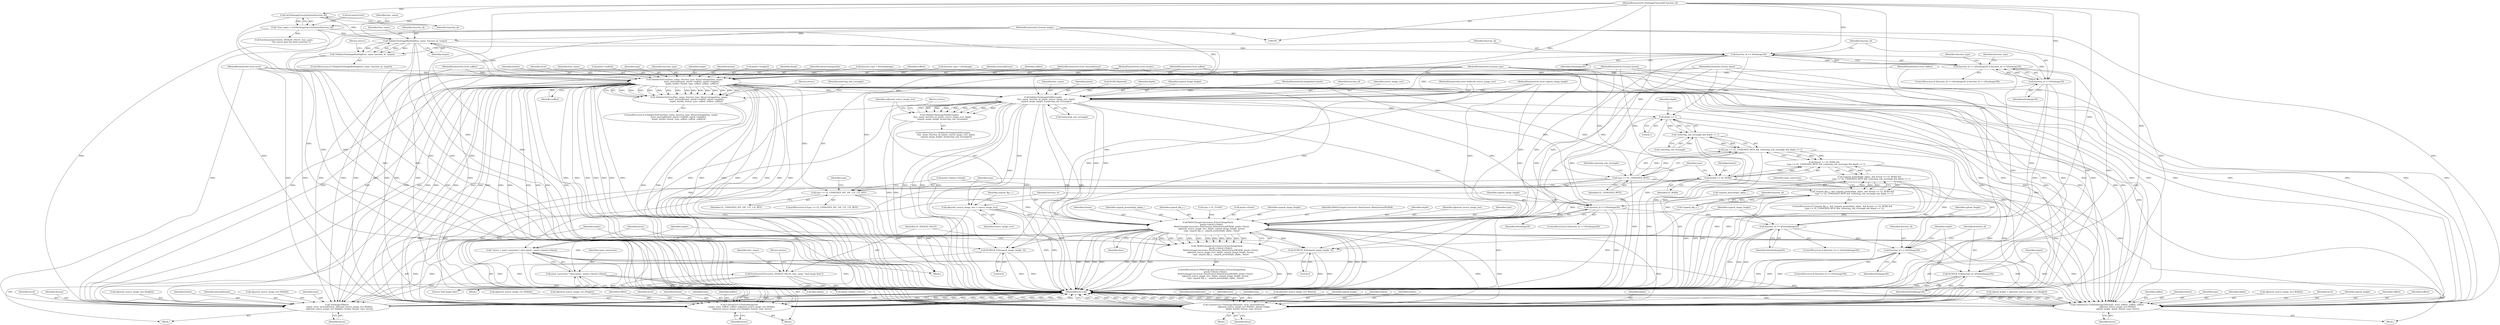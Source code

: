 digraph "0_Chrome_b43de74aa37a65c608308a122098204ab9c2702f@pointer" {
"1000136" [label="(Call,ValidateTexImageBinding(func_name, function_id, target))"];
"1000117" [label="(Call,* func_name = GetTexImageFunctionName(function_id))"];
"1000119" [label="(Call,GetTexImageFunctionName(function_id))"];
"1000101" [label="(MethodParameterIn,TexImageFunctionID function_id)"];
"1000102" [label="(MethodParameterIn,GLenum target)"];
"1000135" [label="(Call,!ValidateTexImageBinding(func_name, function_id, target))"];
"1000144" [label="(Call,function_id == kTexImage2D)"];
"1000143" [label="(Call,function_id == kTexImage2D || function_id == kTexImage3D)"];
"1000147" [label="(Call,function_id == kTexImage3D)"];
"1000182" [label="(Call,ValidateTexImageSubRectangle(\n          func_name, function_id, pixels, source_image_rect, depth,\n          unpack_image_height, &selecting_sub_rectangle))"];
"1000181" [label="(Call,!ValidateTexImageSubRectangle(\n          func_name, function_id, pixels, source_image_rect, depth,\n          unpack_image_height, &selecting_sub_rectangle))"];
"1000194" [label="(Call,adjusted_source_image_rect = source_image_rect)"];
"1000246" [label="(Call,WebGLImageConversion::ExtractImageData(\n            pixels->data()->Data(),\n            WebGLImageConversion::DataFormat::kDataFormatRGBA8, pixels->Size(),\n            adjusted_source_image_rect, depth, unpack_image_height, format,\n            type, unpack_flip_y_, unpack_premultiply_alpha_, data))"];
"1000245" [label="(Call,!WebGLImageConversion::ExtractImageData(\n            pixels->data()->Data(),\n            WebGLImageConversion::DataFormat::kDataFormatRGBA8, pixels->Size(),\n            adjusted_source_image_rect, depth, unpack_image_height, format,\n            type, unpack_flip_y_, unpack_premultiply_alpha_, data))"];
"1000266" [label="(Call,* bytes = need_conversion ? data.data() : pixels->data()->Data())"];
"1000280" [label="(Call,TexImage2DBase(\n        target, level, internalformat, adjusted_source_image_rect.Width(),\n        adjusted_source_image_rect.Height(), border, format, type, bytes))"];
"1000299" [label="(Call,ContextGL()->TexSubImage2D(\n        target, level, xoffset, yoffset, adjusted_source_image_rect.Width(),\n         adjusted_source_image_rect.Height(), format, type, bytes))"];
"1000320" [label="(Call,ContextGL()->TexImage3D(target, level, internalformat,\n                               adjusted_source_image_rect.Width(), upload_height,\n                              depth, border, format, type, bytes))"];
"1000336" [label="(Call,ContextGL()->TexSubImage3D(target, level, xoffset, yoffset, zoffset,\n                                 adjusted_source_image_rect.Width(),\n                                 upload_height, depth, format, type, bytes))"];
"1000268" [label="(Call,need_conversion ? data.data() : pixels->data()->Data())"];
"1000277" [label="(Call,DCHECK_EQ(unpack_image_height, 0))"];
"1000296" [label="(Call,DCHECK_EQ(unpack_image_height, 0))"];
"1000227" [label="(Call,depth == 1)"];
"1000224" [label="(Call,!selecting_sub_rectangle && depth == 1)"];
"1000220" [label="(Call,type == GL_UNSIGNED_BYTE && !selecting_sub_rectangle && depth == 1)"];
"1000216" [label="(Call,format == GL_RGBA &&\n      type == GL_UNSIGNED_BYTE && !selecting_sub_rectangle && depth == 1)"];
"1000213" [label="(Call,!unpack_premultiply_alpha_ && format == GL_RGBA &&\n      type == GL_UNSIGNED_BYTE && !selecting_sub_rectangle && depth == 1)"];
"1000210" [label="(Call,!unpack_flip_y_ && !unpack_premultiply_alpha_ && format == GL_RGBA &&\n      type == GL_UNSIGNED_BYTE && !selecting_sub_rectangle && depth == 1)"];
"1000259" [label="(Call,SynthesizeGLError(GL_INVALID_VALUE, func_name, \"bad image data\"))"];
"1000273" [label="(Call,function_id == kTexImage2D)"];
"1000292" [label="(Call,function_id == kTexSubImage2D)"];
"1000316" [label="(Call,function_id == kTexImage3D)"];
"1000333" [label="(Call,DCHECK_EQ(function_id, kTexSubImage3D))"];
"1000159" [label="(Call,ValidateTexFunc(func_name, function_type, kSourceImageData, target,\n                       level, internalformat, pixels->width(), pixels->height(),\n                       depth, border, format, type, xoffset, yoffset, zoffset))"];
"1000158" [label="(Call,!ValidateTexFunc(func_name, function_type, kSourceImageData, target,\n                       level, internalformat, pixels->width(), pixels->height(),\n                       depth, border, format, type, xoffset, yoffset, zoffset))"];
"1000217" [label="(Call,format == GL_RGBA)"];
"1000221" [label="(Call,type == GL_UNSIGNED_BYTE)"];
"1000237" [label="(Call,type == GL_UNSIGNED_INT_10F_11F_11F_REV)"];
"1000108" [label="(MethodParameterIn,GLsizei depth)"];
"1000249" [label="(Call,pixels->Size())"];
"1000189" [label="(Call,&selecting_sub_rectangle)"];
"1000326" [label="(Identifier,depth)"];
"1000109" [label="(MethodParameterIn,GLint xoffset)"];
"1000274" [label="(Identifier,function_id)"];
"1000117" [label="(Call,* func_name = GetTexImageFunctionName(function_id))"];
"1000308" [label="(Identifier,bytes)"];
"1000340" [label="(Identifier,yoffset)"];
"1000114" [label="(MethodParameterIn,GLint unpack_image_height)"];
"1000288" [label="(Identifier,type)"];
"1000298" [label="(Literal,0)"];
"1000120" [label="(Identifier,function_id)"];
"1000295" [label="(Block,)"];
"1000286" [label="(Identifier,border)"];
"1000180" [label="(ControlStructure,if (!ValidateTexImageSubRectangle(\n          func_name, function_id, pixels, source_image_rect, depth,\n          unpack_image_height, &selecting_sub_rectangle)))"];
"1000293" [label="(Identifier,function_id)"];
"1000304" [label="(Call,adjusted_source_image_rect.Width())"];
"1000254" [label="(Identifier,type)"];
"1000137" [label="(Identifier,func_name)"];
"1000187" [label="(Identifier,depth)"];
"1000345" [label="(Identifier,format)"];
"1000175" [label="(Return,return;)"];
"1000161" [label="(Identifier,function_type)"];
"1000158" [label="(Call,!ValidateTexFunc(func_name, function_type, kSourceImageData, target,\n                       level, internalformat, pixels->width(), pixels->height(),\n                       depth, border, format, type, xoffset, yoffset, zoffset))"];
"1000313" [label="(Identifier,upload_height)"];
"1000336" [label="(Call,ContextGL()->TexSubImage3D(target, level, xoffset, yoffset, zoffset,\n                                 adjusted_source_image_rect.Width(),\n                                 upload_height, depth, format, type, bytes))"];
"1000218" [label="(Identifier,format)"];
"1000134" [label="(ControlStructure,if (!ValidateTexImageBinding(func_name, function_id, target)))"];
"1000271" [label="(Call,pixels->data()->Data())"];
"1000330" [label="(Identifier,bytes)"];
"1000139" [label="(Identifier,target)"];
"1000122" [label="(Call,isContextLost())"];
"1000103" [label="(MethodParameterIn,GLint level)"];
"1000162" [label="(Identifier,kSourceImageData)"];
"1000154" [label="(Call,function_type = kTexSubImage)"];
"1000104" [label="(MethodParameterIn,GLint internalformat)"];
"1000188" [label="(Identifier,unpack_image_height)"];
"1000285" [label="(Call,adjusted_source_image_rect.Height())"];
"1000226" [label="(Identifier,selecting_sub_rectangle)"];
"1000307" [label="(Identifier,type)"];
"1000277" [label="(Call,DCHECK_EQ(unpack_image_height, 0))"];
"1000102" [label="(MethodParameterIn,GLenum target)"];
"1000182" [label="(Call,ValidateTexImageSubRectangle(\n          func_name, function_id, pixels, source_image_rect, depth,\n          unpack_image_height, &selecting_sub_rectangle))"];
"1000101" [label="(MethodParameterIn,TexImageFunctionID function_id)"];
"1000302" [label="(Identifier,xoffset)"];
"1000232" [label="(Identifier,need_conversion)"];
"1000136" [label="(Call,ValidateTexImageBinding(func_name, function_id, target))"];
"1000297" [label="(Identifier,unpack_image_height)"];
"1000144" [label="(Call,function_id == kTexImage2D)"];
"1000266" [label="(Call,* bytes = need_conversion ? data.data() : pixels->data()->Data())"];
"1000275" [label="(Identifier,kTexImage2D)"];
"1000174" [label="(Identifier,zoffset)"];
"1000253" [label="(Identifier,format)"];
"1000256" [label="(Identifier,unpack_premultiply_alpha_)"];
"1000236" [label="(ControlStructure,if (type == GL_UNSIGNED_INT_10F_11F_11F_REV))"];
"1000118" [label="(Identifier,func_name)"];
"1000178" [label="(Identifier,selecting_sub_rectangle)"];
"1000319" [label="(Block,)"];
"1000255" [label="(Identifier,unpack_flip_y_)"];
"1000323" [label="(Identifier,internalformat)"];
"1000173" [label="(Identifier,yoffset)"];
"1000346" [label="(Identifier,type)"];
"1000147" [label="(Call,function_id == kTexImage3D)"];
"1000322" [label="(Identifier,level)"];
"1000150" [label="(Call,function_type = kTexImage)"];
"1000112" [label="(MethodParameterIn,ImageData* pixels)"];
"1000227" [label="(Call,depth == 1)"];
"1000216" [label="(Call,format == GL_RGBA &&\n      type == GL_UNSIGNED_BYTE && !selecting_sub_rectangle && depth == 1)"];
"1000159" [label="(Call,ValidateTexFunc(func_name, function_type, kSourceImageData, target,\n                       level, internalformat, pixels->width(), pixels->height(),\n                       depth, border, format, type, xoffset, yoffset, zoffset))"];
"1000246" [label="(Call,WebGLImageConversion::ExtractImageData(\n            pixels->data()->Data(),\n            WebGLImageConversion::DataFormat::kDataFormatRGBA8, pixels->Size(),\n            adjusted_source_image_rect, depth, unpack_image_height, format,\n            type, unpack_flip_y_, unpack_premultiply_alpha_, data))"];
"1000165" [label="(Identifier,internalformat)"];
"1000238" [label="(Identifier,type)"];
"1000224" [label="(Call,!selecting_sub_rectangle && depth == 1)"];
"1000172" [label="(Identifier,xoffset)"];
"1000259" [label="(Call,SynthesizeGLError(GL_INVALID_VALUE, func_name, \"bad image data\"))"];
"1000217" [label="(Call,format == GL_RGBA)"];
"1000344" [label="(Identifier,depth)"];
"1000222" [label="(Identifier,type)"];
"1000280" [label="(Call,TexImage2DBase(\n        target, level, internalformat, adjusted_source_image_rect.Width(),\n        adjusted_source_image_rect.Height(), border, format, type, bytes))"];
"1000209" [label="(ControlStructure,if (!unpack_flip_y_ && !unpack_premultiply_alpha_ && format == GL_RGBA &&\n      type == GL_UNSIGNED_BYTE && !selecting_sub_rectangle && depth == 1))"];
"1000329" [label="(Identifier,type)"];
"1000169" [label="(Identifier,border)"];
"1000164" [label="(Identifier,level)"];
"1000143" [label="(Call,function_id == kTexImage2D || function_id == kTexImage3D)"];
"1000160" [label="(Identifier,func_name)"];
"1000105" [label="(MethodParameterIn,GLint border)"];
"1000140" [label="(Return,return;)"];
"1000292" [label="(Call,function_id == kTexSubImage2D)"];
"1000324" [label="(Call,adjusted_source_image_rect.Width())"];
"1000268" [label="(Call,need_conversion ? data.data() : pixels->data()->Data())"];
"1000184" [label="(Identifier,function_id)"];
"1000142" [label="(ControlStructure,if (function_id == kTexImage2D || function_id == kTexImage3D))"];
"1000312" [label="(Call,upload_height = adjusted_source_image_rect.Height())"];
"1000279" [label="(Literal,0)"];
"1000244" [label="(ControlStructure,if (!WebGLImageConversion::ExtractImageData(\n            pixels->data()->Data(),\n            WebGLImageConversion::DataFormat::kDataFormatRGBA8, pixels->Size(),\n            adjusted_source_image_rect, depth, unpack_image_height, format,\n            type, unpack_flip_y_, unpack_premultiply_alpha_, data)))"];
"1000106" [label="(MethodParameterIn,GLenum format)"];
"1000151" [label="(Identifier,function_type)"];
"1000299" [label="(Call,ContextGL()->TexSubImage2D(\n        target, level, xoffset, yoffset, adjusted_source_image_rect.Width(),\n         adjusted_source_image_rect.Height(), format, type, bytes))"];
"1000237" [label="(Call,type == GL_UNSIGNED_INT_10F_11F_11F_REV)"];
"1000221" [label="(Call,type == GL_UNSIGNED_BYTE)"];
"1000332" [label="(Block,)"];
"1000315" [label="(ControlStructure,if (function_id == kTexImage3D))"];
"1000115" [label="(Block,)"];
"1000110" [label="(MethodParameterIn,GLint yoffset)"];
"1000166" [label="(Call,pixels->width())"];
"1000325" [label="(Identifier,upload_height)"];
"1000270" [label="(Call,data.data())"];
"1000113" [label="(MethodParameterIn,const IntRect& source_image_rect)"];
"1000276" [label="(Block,)"];
"1000328" [label="(Identifier,format)"];
"1000300" [label="(Identifier,target)"];
"1000129" [label="(Call,SynthesizeGLError(GL_INVALID_VALUE, func_name,\n                      \"The source data has been neutered.\"))"];
"1000186" [label="(Identifier,source_image_rect)"];
"1000342" [label="(Call,adjusted_source_image_rect.Width())"];
"1000320" [label="(Call,ContextGL()->TexImage3D(target, level, internalformat,\n                               adjusted_source_image_rect.Width(), upload_height,\n                              depth, border, format, type, bytes))"];
"1000257" [label="(Identifier,data)"];
"1000211" [label="(Call,!unpack_flip_y_)"];
"1000263" [label="(Return,return;)"];
"1000241" [label="(Call,type = GL_FLOAT)"];
"1000272" [label="(ControlStructure,if (function_id == kTexImage2D))"];
"1000294" [label="(Identifier,kTexSubImage2D)"];
"1000335" [label="(Identifier,kTexSubImage3D)"];
"1000198" [label="(Identifier,unpack_flip_y_)"];
"1000239" [label="(Identifier,GL_UNSIGNED_INT_10F_11F_11F_REV)"];
"1000192" [label="(Return,return;)"];
"1000183" [label="(Identifier,func_name)"];
"1000348" [label="(MethodReturn,void)"];
"1000195" [label="(Identifier,adjusted_source_image_rect)"];
"1000210" [label="(Call,!unpack_flip_y_ && !unpack_premultiply_alpha_ && format == GL_RGBA &&\n      type == GL_UNSIGNED_BYTE && !selecting_sub_rectangle && depth == 1)"];
"1000334" [label="(Identifier,function_id)"];
"1000317" [label="(Identifier,function_id)"];
"1000107" [label="(MethodParameterIn,GLenum type)"];
"1000185" [label="(Identifier,pixels)"];
"1000214" [label="(Call,!unpack_premultiply_alpha_)"];
"1000252" [label="(Identifier,unpack_image_height)"];
"1000296" [label="(Call,DCHECK_EQ(unpack_image_height, 0))"];
"1000316" [label="(Call,function_id == kTexImage3D)"];
"1000155" [label="(Identifier,function_type)"];
"1000171" [label="(Identifier,type)"];
"1000248" [label="(Identifier,WebGLImageConversion::DataFormat::kDataFormatRGBA8)"];
"1000338" [label="(Identifier,level)"];
"1000146" [label="(Identifier,kTexImage2D)"];
"1000305" [label="(Call,adjusted_source_image_rect.Height())"];
"1000327" [label="(Identifier,border)"];
"1000343" [label="(Identifier,upload_height)"];
"1000111" [label="(MethodParameterIn,GLint zoffset)"];
"1000247" [label="(Call,pixels->data()->Data())"];
"1000283" [label="(Identifier,internalformat)"];
"1000138" [label="(Identifier,function_id)"];
"1000220" [label="(Call,type == GL_UNSIGNED_BYTE && !selecting_sub_rectangle && depth == 1)"];
"1000219" [label="(Identifier,GL_RGBA)"];
"1000145" [label="(Identifier,function_id)"];
"1000267" [label="(Identifier,bytes)"];
"1000291" [label="(ControlStructure,if (function_id == kTexSubImage2D))"];
"1000163" [label="(Identifier,target)"];
"1000170" [label="(Identifier,format)"];
"1000223" [label="(Identifier,GL_UNSIGNED_BYTE)"];
"1000303" [label="(Identifier,yoffset)"];
"1000278" [label="(Identifier,unpack_image_height)"];
"1000347" [label="(Identifier,bytes)"];
"1000157" [label="(ControlStructure,if (!ValidateTexFunc(func_name, function_type, kSourceImageData, target,\n                       level, internalformat, pixels->width(), pixels->height(),\n                       depth, border, format, type, xoffset, yoffset, zoffset)))"];
"1000242" [label="(Identifier,type)"];
"1000251" [label="(Identifier,depth)"];
"1000333" [label="(Call,DCHECK_EQ(function_id, kTexSubImage3D))"];
"1000167" [label="(Call,pixels->height())"];
"1000194" [label="(Call,adjusted_source_image_rect = source_image_rect)"];
"1000196" [label="(Identifier,source_image_rect)"];
"1000225" [label="(Call,!selecting_sub_rectangle)"];
"1000119" [label="(Call,GetTexImageFunctionName(function_id))"];
"1000124" [label="(Call,DCHECK(pixels))"];
"1000284" [label="(Call,adjusted_source_image_rect.Width())"];
"1000213" [label="(Call,!unpack_premultiply_alpha_ && format == GL_RGBA &&\n      type == GL_UNSIGNED_BYTE && !selecting_sub_rectangle && depth == 1)"];
"1000258" [label="(Block,)"];
"1000135" [label="(Call,!ValidateTexImageBinding(func_name, function_id, target))"];
"1000260" [label="(Identifier,GL_INVALID_VALUE)"];
"1000262" [label="(Literal,\"bad image data\")"];
"1000168" [label="(Identifier,depth)"];
"1000301" [label="(Identifier,level)"];
"1000318" [label="(Identifier,kTexImage3D)"];
"1000281" [label="(Identifier,target)"];
"1000306" [label="(Identifier,format)"];
"1000269" [label="(Identifier,need_conversion)"];
"1000282" [label="(Identifier,level)"];
"1000149" [label="(Identifier,kTexImage3D)"];
"1000287" [label="(Identifier,format)"];
"1000339" [label="(Identifier,xoffset)"];
"1000228" [label="(Identifier,depth)"];
"1000273" [label="(Call,function_id == kTexImage2D)"];
"1000289" [label="(Identifier,bytes)"];
"1000337" [label="(Identifier,target)"];
"1000181" [label="(Call,!ValidateTexImageSubRectangle(\n          func_name, function_id, pixels, source_image_rect, depth,\n          unpack_image_height, &selecting_sub_rectangle))"];
"1000321" [label="(Identifier,target)"];
"1000341" [label="(Identifier,zoffset)"];
"1000245" [label="(Call,!WebGLImageConversion::ExtractImageData(\n            pixels->data()->Data(),\n            WebGLImageConversion::DataFormat::kDataFormatRGBA8, pixels->Size(),\n            adjusted_source_image_rect, depth, unpack_image_height, format,\n            type, unpack_flip_y_, unpack_premultiply_alpha_, data))"];
"1000261" [label="(Identifier,func_name)"];
"1000250" [label="(Identifier,adjusted_source_image_rect)"];
"1000148" [label="(Identifier,function_id)"];
"1000229" [label="(Literal,1)"];
"1000136" -> "1000135"  [label="AST: "];
"1000136" -> "1000139"  [label="CFG: "];
"1000137" -> "1000136"  [label="AST: "];
"1000138" -> "1000136"  [label="AST: "];
"1000139" -> "1000136"  [label="AST: "];
"1000135" -> "1000136"  [label="CFG: "];
"1000136" -> "1000348"  [label="DDG: "];
"1000136" -> "1000348"  [label="DDG: "];
"1000136" -> "1000348"  [label="DDG: "];
"1000136" -> "1000135"  [label="DDG: "];
"1000136" -> "1000135"  [label="DDG: "];
"1000136" -> "1000135"  [label="DDG: "];
"1000117" -> "1000136"  [label="DDG: "];
"1000119" -> "1000136"  [label="DDG: "];
"1000101" -> "1000136"  [label="DDG: "];
"1000102" -> "1000136"  [label="DDG: "];
"1000136" -> "1000144"  [label="DDG: "];
"1000136" -> "1000159"  [label="DDG: "];
"1000136" -> "1000159"  [label="DDG: "];
"1000117" -> "1000115"  [label="AST: "];
"1000117" -> "1000119"  [label="CFG: "];
"1000118" -> "1000117"  [label="AST: "];
"1000119" -> "1000117"  [label="AST: "];
"1000122" -> "1000117"  [label="CFG: "];
"1000117" -> "1000348"  [label="DDG: "];
"1000117" -> "1000348"  [label="DDG: "];
"1000119" -> "1000117"  [label="DDG: "];
"1000117" -> "1000129"  [label="DDG: "];
"1000119" -> "1000120"  [label="CFG: "];
"1000120" -> "1000119"  [label="AST: "];
"1000119" -> "1000348"  [label="DDG: "];
"1000101" -> "1000119"  [label="DDG: "];
"1000101" -> "1000100"  [label="AST: "];
"1000101" -> "1000348"  [label="DDG: "];
"1000101" -> "1000144"  [label="DDG: "];
"1000101" -> "1000147"  [label="DDG: "];
"1000101" -> "1000182"  [label="DDG: "];
"1000101" -> "1000273"  [label="DDG: "];
"1000101" -> "1000292"  [label="DDG: "];
"1000101" -> "1000316"  [label="DDG: "];
"1000101" -> "1000333"  [label="DDG: "];
"1000102" -> "1000100"  [label="AST: "];
"1000102" -> "1000348"  [label="DDG: "];
"1000102" -> "1000159"  [label="DDG: "];
"1000102" -> "1000280"  [label="DDG: "];
"1000102" -> "1000299"  [label="DDG: "];
"1000102" -> "1000320"  [label="DDG: "];
"1000102" -> "1000336"  [label="DDG: "];
"1000135" -> "1000134"  [label="AST: "];
"1000140" -> "1000135"  [label="CFG: "];
"1000145" -> "1000135"  [label="CFG: "];
"1000135" -> "1000348"  [label="DDG: "];
"1000135" -> "1000348"  [label="DDG: "];
"1000144" -> "1000143"  [label="AST: "];
"1000144" -> "1000146"  [label="CFG: "];
"1000145" -> "1000144"  [label="AST: "];
"1000146" -> "1000144"  [label="AST: "];
"1000148" -> "1000144"  [label="CFG: "];
"1000143" -> "1000144"  [label="CFG: "];
"1000144" -> "1000348"  [label="DDG: "];
"1000144" -> "1000348"  [label="DDG: "];
"1000144" -> "1000143"  [label="DDG: "];
"1000144" -> "1000143"  [label="DDG: "];
"1000144" -> "1000147"  [label="DDG: "];
"1000144" -> "1000182"  [label="DDG: "];
"1000144" -> "1000273"  [label="DDG: "];
"1000143" -> "1000142"  [label="AST: "];
"1000143" -> "1000147"  [label="CFG: "];
"1000147" -> "1000143"  [label="AST: "];
"1000151" -> "1000143"  [label="CFG: "];
"1000155" -> "1000143"  [label="CFG: "];
"1000143" -> "1000348"  [label="DDG: "];
"1000143" -> "1000348"  [label="DDG: "];
"1000143" -> "1000348"  [label="DDG: "];
"1000147" -> "1000143"  [label="DDG: "];
"1000147" -> "1000143"  [label="DDG: "];
"1000147" -> "1000149"  [label="CFG: "];
"1000148" -> "1000147"  [label="AST: "];
"1000149" -> "1000147"  [label="AST: "];
"1000147" -> "1000348"  [label="DDG: "];
"1000147" -> "1000348"  [label="DDG: "];
"1000147" -> "1000182"  [label="DDG: "];
"1000147" -> "1000316"  [label="DDG: "];
"1000182" -> "1000181"  [label="AST: "];
"1000182" -> "1000189"  [label="CFG: "];
"1000183" -> "1000182"  [label="AST: "];
"1000184" -> "1000182"  [label="AST: "];
"1000185" -> "1000182"  [label="AST: "];
"1000186" -> "1000182"  [label="AST: "];
"1000187" -> "1000182"  [label="AST: "];
"1000188" -> "1000182"  [label="AST: "];
"1000189" -> "1000182"  [label="AST: "];
"1000181" -> "1000182"  [label="CFG: "];
"1000182" -> "1000348"  [label="DDG: "];
"1000182" -> "1000348"  [label="DDG: "];
"1000182" -> "1000348"  [label="DDG: "];
"1000182" -> "1000348"  [label="DDG: "];
"1000182" -> "1000348"  [label="DDG: "];
"1000182" -> "1000348"  [label="DDG: "];
"1000182" -> "1000348"  [label="DDG: "];
"1000182" -> "1000181"  [label="DDG: "];
"1000182" -> "1000181"  [label="DDG: "];
"1000182" -> "1000181"  [label="DDG: "];
"1000182" -> "1000181"  [label="DDG: "];
"1000182" -> "1000181"  [label="DDG: "];
"1000182" -> "1000181"  [label="DDG: "];
"1000182" -> "1000181"  [label="DDG: "];
"1000159" -> "1000182"  [label="DDG: "];
"1000159" -> "1000182"  [label="DDG: "];
"1000124" -> "1000182"  [label="DDG: "];
"1000112" -> "1000182"  [label="DDG: "];
"1000113" -> "1000182"  [label="DDG: "];
"1000108" -> "1000182"  [label="DDG: "];
"1000114" -> "1000182"  [label="DDG: "];
"1000182" -> "1000194"  [label="DDG: "];
"1000182" -> "1000227"  [label="DDG: "];
"1000182" -> "1000246"  [label="DDG: "];
"1000182" -> "1000246"  [label="DDG: "];
"1000182" -> "1000259"  [label="DDG: "];
"1000182" -> "1000273"  [label="DDG: "];
"1000182" -> "1000277"  [label="DDG: "];
"1000182" -> "1000296"  [label="DDG: "];
"1000182" -> "1000320"  [label="DDG: "];
"1000182" -> "1000336"  [label="DDG: "];
"1000181" -> "1000180"  [label="AST: "];
"1000192" -> "1000181"  [label="CFG: "];
"1000195" -> "1000181"  [label="CFG: "];
"1000181" -> "1000348"  [label="DDG: "];
"1000181" -> "1000348"  [label="DDG: "];
"1000194" -> "1000115"  [label="AST: "];
"1000194" -> "1000196"  [label="CFG: "];
"1000195" -> "1000194"  [label="AST: "];
"1000196" -> "1000194"  [label="AST: "];
"1000198" -> "1000194"  [label="CFG: "];
"1000194" -> "1000348"  [label="DDG: "];
"1000194" -> "1000348"  [label="DDG: "];
"1000113" -> "1000194"  [label="DDG: "];
"1000194" -> "1000246"  [label="DDG: "];
"1000246" -> "1000245"  [label="AST: "];
"1000246" -> "1000257"  [label="CFG: "];
"1000247" -> "1000246"  [label="AST: "];
"1000248" -> "1000246"  [label="AST: "];
"1000249" -> "1000246"  [label="AST: "];
"1000250" -> "1000246"  [label="AST: "];
"1000251" -> "1000246"  [label="AST: "];
"1000252" -> "1000246"  [label="AST: "];
"1000253" -> "1000246"  [label="AST: "];
"1000254" -> "1000246"  [label="AST: "];
"1000255" -> "1000246"  [label="AST: "];
"1000256" -> "1000246"  [label="AST: "];
"1000257" -> "1000246"  [label="AST: "];
"1000245" -> "1000246"  [label="CFG: "];
"1000246" -> "1000348"  [label="DDG: "];
"1000246" -> "1000348"  [label="DDG: "];
"1000246" -> "1000348"  [label="DDG: "];
"1000246" -> "1000348"  [label="DDG: "];
"1000246" -> "1000348"  [label="DDG: "];
"1000246" -> "1000348"  [label="DDG: "];
"1000246" -> "1000348"  [label="DDG: "];
"1000246" -> "1000348"  [label="DDG: "];
"1000246" -> "1000348"  [label="DDG: "];
"1000246" -> "1000348"  [label="DDG: "];
"1000246" -> "1000348"  [label="DDG: "];
"1000246" -> "1000245"  [label="DDG: "];
"1000246" -> "1000245"  [label="DDG: "];
"1000246" -> "1000245"  [label="DDG: "];
"1000246" -> "1000245"  [label="DDG: "];
"1000246" -> "1000245"  [label="DDG: "];
"1000246" -> "1000245"  [label="DDG: "];
"1000246" -> "1000245"  [label="DDG: "];
"1000246" -> "1000245"  [label="DDG: "];
"1000246" -> "1000245"  [label="DDG: "];
"1000246" -> "1000245"  [label="DDG: "];
"1000246" -> "1000245"  [label="DDG: "];
"1000227" -> "1000246"  [label="DDG: "];
"1000108" -> "1000246"  [label="DDG: "];
"1000114" -> "1000246"  [label="DDG: "];
"1000217" -> "1000246"  [label="DDG: "];
"1000159" -> "1000246"  [label="DDG: "];
"1000106" -> "1000246"  [label="DDG: "];
"1000237" -> "1000246"  [label="DDG: "];
"1000241" -> "1000246"  [label="DDG: "];
"1000107" -> "1000246"  [label="DDG: "];
"1000211" -> "1000246"  [label="DDG: "];
"1000214" -> "1000246"  [label="DDG: "];
"1000246" -> "1000266"  [label="DDG: "];
"1000246" -> "1000268"  [label="DDG: "];
"1000246" -> "1000277"  [label="DDG: "];
"1000246" -> "1000280"  [label="DDG: "];
"1000246" -> "1000280"  [label="DDG: "];
"1000246" -> "1000296"  [label="DDG: "];
"1000246" -> "1000299"  [label="DDG: "];
"1000246" -> "1000299"  [label="DDG: "];
"1000246" -> "1000320"  [label="DDG: "];
"1000246" -> "1000320"  [label="DDG: "];
"1000246" -> "1000320"  [label="DDG: "];
"1000246" -> "1000336"  [label="DDG: "];
"1000246" -> "1000336"  [label="DDG: "];
"1000246" -> "1000336"  [label="DDG: "];
"1000245" -> "1000244"  [label="AST: "];
"1000260" -> "1000245"  [label="CFG: "];
"1000267" -> "1000245"  [label="CFG: "];
"1000245" -> "1000348"  [label="DDG: "];
"1000245" -> "1000348"  [label="DDG: "];
"1000266" -> "1000115"  [label="AST: "];
"1000266" -> "1000268"  [label="CFG: "];
"1000267" -> "1000266"  [label="AST: "];
"1000268" -> "1000266"  [label="AST: "];
"1000274" -> "1000266"  [label="CFG: "];
"1000266" -> "1000348"  [label="DDG: "];
"1000266" -> "1000280"  [label="DDG: "];
"1000266" -> "1000299"  [label="DDG: "];
"1000266" -> "1000320"  [label="DDG: "];
"1000266" -> "1000336"  [label="DDG: "];
"1000280" -> "1000276"  [label="AST: "];
"1000280" -> "1000289"  [label="CFG: "];
"1000281" -> "1000280"  [label="AST: "];
"1000282" -> "1000280"  [label="AST: "];
"1000283" -> "1000280"  [label="AST: "];
"1000284" -> "1000280"  [label="AST: "];
"1000285" -> "1000280"  [label="AST: "];
"1000286" -> "1000280"  [label="AST: "];
"1000287" -> "1000280"  [label="AST: "];
"1000288" -> "1000280"  [label="AST: "];
"1000289" -> "1000280"  [label="AST: "];
"1000348" -> "1000280"  [label="CFG: "];
"1000280" -> "1000348"  [label="DDG: "];
"1000280" -> "1000348"  [label="DDG: "];
"1000280" -> "1000348"  [label="DDG: "];
"1000280" -> "1000348"  [label="DDG: "];
"1000280" -> "1000348"  [label="DDG: "];
"1000280" -> "1000348"  [label="DDG: "];
"1000280" -> "1000348"  [label="DDG: "];
"1000280" -> "1000348"  [label="DDG: "];
"1000280" -> "1000348"  [label="DDG: "];
"1000280" -> "1000348"  [label="DDG: "];
"1000159" -> "1000280"  [label="DDG: "];
"1000159" -> "1000280"  [label="DDG: "];
"1000159" -> "1000280"  [label="DDG: "];
"1000159" -> "1000280"  [label="DDG: "];
"1000159" -> "1000280"  [label="DDG: "];
"1000159" -> "1000280"  [label="DDG: "];
"1000103" -> "1000280"  [label="DDG: "];
"1000104" -> "1000280"  [label="DDG: "];
"1000105" -> "1000280"  [label="DDG: "];
"1000217" -> "1000280"  [label="DDG: "];
"1000106" -> "1000280"  [label="DDG: "];
"1000221" -> "1000280"  [label="DDG: "];
"1000107" -> "1000280"  [label="DDG: "];
"1000299" -> "1000295"  [label="AST: "];
"1000299" -> "1000308"  [label="CFG: "];
"1000300" -> "1000299"  [label="AST: "];
"1000301" -> "1000299"  [label="AST: "];
"1000302" -> "1000299"  [label="AST: "];
"1000303" -> "1000299"  [label="AST: "];
"1000304" -> "1000299"  [label="AST: "];
"1000305" -> "1000299"  [label="AST: "];
"1000306" -> "1000299"  [label="AST: "];
"1000307" -> "1000299"  [label="AST: "];
"1000308" -> "1000299"  [label="AST: "];
"1000348" -> "1000299"  [label="CFG: "];
"1000299" -> "1000348"  [label="DDG: "];
"1000299" -> "1000348"  [label="DDG: "];
"1000299" -> "1000348"  [label="DDG: "];
"1000299" -> "1000348"  [label="DDG: "];
"1000299" -> "1000348"  [label="DDG: "];
"1000299" -> "1000348"  [label="DDG: "];
"1000299" -> "1000348"  [label="DDG: "];
"1000299" -> "1000348"  [label="DDG: "];
"1000299" -> "1000348"  [label="DDG: "];
"1000299" -> "1000348"  [label="DDG: "];
"1000159" -> "1000299"  [label="DDG: "];
"1000159" -> "1000299"  [label="DDG: "];
"1000159" -> "1000299"  [label="DDG: "];
"1000159" -> "1000299"  [label="DDG: "];
"1000159" -> "1000299"  [label="DDG: "];
"1000159" -> "1000299"  [label="DDG: "];
"1000103" -> "1000299"  [label="DDG: "];
"1000109" -> "1000299"  [label="DDG: "];
"1000110" -> "1000299"  [label="DDG: "];
"1000217" -> "1000299"  [label="DDG: "];
"1000106" -> "1000299"  [label="DDG: "];
"1000221" -> "1000299"  [label="DDG: "];
"1000107" -> "1000299"  [label="DDG: "];
"1000320" -> "1000319"  [label="AST: "];
"1000320" -> "1000330"  [label="CFG: "];
"1000321" -> "1000320"  [label="AST: "];
"1000322" -> "1000320"  [label="AST: "];
"1000323" -> "1000320"  [label="AST: "];
"1000324" -> "1000320"  [label="AST: "];
"1000325" -> "1000320"  [label="AST: "];
"1000326" -> "1000320"  [label="AST: "];
"1000327" -> "1000320"  [label="AST: "];
"1000328" -> "1000320"  [label="AST: "];
"1000329" -> "1000320"  [label="AST: "];
"1000330" -> "1000320"  [label="AST: "];
"1000348" -> "1000320"  [label="CFG: "];
"1000320" -> "1000348"  [label="DDG: "];
"1000320" -> "1000348"  [label="DDG: "];
"1000320" -> "1000348"  [label="DDG: "];
"1000320" -> "1000348"  [label="DDG: "];
"1000320" -> "1000348"  [label="DDG: "];
"1000320" -> "1000348"  [label="DDG: "];
"1000320" -> "1000348"  [label="DDG: "];
"1000320" -> "1000348"  [label="DDG: "];
"1000320" -> "1000348"  [label="DDG: "];
"1000320" -> "1000348"  [label="DDG: "];
"1000320" -> "1000348"  [label="DDG: "];
"1000159" -> "1000320"  [label="DDG: "];
"1000159" -> "1000320"  [label="DDG: "];
"1000159" -> "1000320"  [label="DDG: "];
"1000159" -> "1000320"  [label="DDG: "];
"1000159" -> "1000320"  [label="DDG: "];
"1000159" -> "1000320"  [label="DDG: "];
"1000103" -> "1000320"  [label="DDG: "];
"1000104" -> "1000320"  [label="DDG: "];
"1000312" -> "1000320"  [label="DDG: "];
"1000227" -> "1000320"  [label="DDG: "];
"1000108" -> "1000320"  [label="DDG: "];
"1000105" -> "1000320"  [label="DDG: "];
"1000217" -> "1000320"  [label="DDG: "];
"1000106" -> "1000320"  [label="DDG: "];
"1000221" -> "1000320"  [label="DDG: "];
"1000107" -> "1000320"  [label="DDG: "];
"1000336" -> "1000332"  [label="AST: "];
"1000336" -> "1000347"  [label="CFG: "];
"1000337" -> "1000336"  [label="AST: "];
"1000338" -> "1000336"  [label="AST: "];
"1000339" -> "1000336"  [label="AST: "];
"1000340" -> "1000336"  [label="AST: "];
"1000341" -> "1000336"  [label="AST: "];
"1000342" -> "1000336"  [label="AST: "];
"1000343" -> "1000336"  [label="AST: "];
"1000344" -> "1000336"  [label="AST: "];
"1000345" -> "1000336"  [label="AST: "];
"1000346" -> "1000336"  [label="AST: "];
"1000347" -> "1000336"  [label="AST: "];
"1000348" -> "1000336"  [label="CFG: "];
"1000336" -> "1000348"  [label="DDG: "];
"1000336" -> "1000348"  [label="DDG: "];
"1000336" -> "1000348"  [label="DDG: "];
"1000336" -> "1000348"  [label="DDG: "];
"1000336" -> "1000348"  [label="DDG: "];
"1000336" -> "1000348"  [label="DDG: "];
"1000336" -> "1000348"  [label="DDG: "];
"1000336" -> "1000348"  [label="DDG: "];
"1000336" -> "1000348"  [label="DDG: "];
"1000336" -> "1000348"  [label="DDG: "];
"1000336" -> "1000348"  [label="DDG: "];
"1000336" -> "1000348"  [label="DDG: "];
"1000159" -> "1000336"  [label="DDG: "];
"1000159" -> "1000336"  [label="DDG: "];
"1000159" -> "1000336"  [label="DDG: "];
"1000159" -> "1000336"  [label="DDG: "];
"1000159" -> "1000336"  [label="DDG: "];
"1000159" -> "1000336"  [label="DDG: "];
"1000159" -> "1000336"  [label="DDG: "];
"1000103" -> "1000336"  [label="DDG: "];
"1000109" -> "1000336"  [label="DDG: "];
"1000110" -> "1000336"  [label="DDG: "];
"1000111" -> "1000336"  [label="DDG: "];
"1000312" -> "1000336"  [label="DDG: "];
"1000227" -> "1000336"  [label="DDG: "];
"1000108" -> "1000336"  [label="DDG: "];
"1000217" -> "1000336"  [label="DDG: "];
"1000106" -> "1000336"  [label="DDG: "];
"1000221" -> "1000336"  [label="DDG: "];
"1000107" -> "1000336"  [label="DDG: "];
"1000268" -> "1000270"  [label="CFG: "];
"1000268" -> "1000271"  [label="CFG: "];
"1000269" -> "1000268"  [label="AST: "];
"1000270" -> "1000268"  [label="AST: "];
"1000271" -> "1000268"  [label="AST: "];
"1000268" -> "1000348"  [label="DDG: "];
"1000268" -> "1000348"  [label="DDG: "];
"1000268" -> "1000348"  [label="DDG: "];
"1000277" -> "1000276"  [label="AST: "];
"1000277" -> "1000279"  [label="CFG: "];
"1000278" -> "1000277"  [label="AST: "];
"1000279" -> "1000277"  [label="AST: "];
"1000281" -> "1000277"  [label="CFG: "];
"1000277" -> "1000348"  [label="DDG: "];
"1000277" -> "1000348"  [label="DDG: "];
"1000114" -> "1000277"  [label="DDG: "];
"1000296" -> "1000295"  [label="AST: "];
"1000296" -> "1000298"  [label="CFG: "];
"1000297" -> "1000296"  [label="AST: "];
"1000298" -> "1000296"  [label="AST: "];
"1000300" -> "1000296"  [label="CFG: "];
"1000296" -> "1000348"  [label="DDG: "];
"1000296" -> "1000348"  [label="DDG: "];
"1000114" -> "1000296"  [label="DDG: "];
"1000227" -> "1000224"  [label="AST: "];
"1000227" -> "1000229"  [label="CFG: "];
"1000228" -> "1000227"  [label="AST: "];
"1000229" -> "1000227"  [label="AST: "];
"1000224" -> "1000227"  [label="CFG: "];
"1000227" -> "1000348"  [label="DDG: "];
"1000227" -> "1000224"  [label="DDG: "];
"1000227" -> "1000224"  [label="DDG: "];
"1000108" -> "1000227"  [label="DDG: "];
"1000224" -> "1000220"  [label="AST: "];
"1000224" -> "1000225"  [label="CFG: "];
"1000225" -> "1000224"  [label="AST: "];
"1000220" -> "1000224"  [label="CFG: "];
"1000224" -> "1000348"  [label="DDG: "];
"1000224" -> "1000348"  [label="DDG: "];
"1000224" -> "1000220"  [label="DDG: "];
"1000224" -> "1000220"  [label="DDG: "];
"1000225" -> "1000224"  [label="DDG: "];
"1000220" -> "1000216"  [label="AST: "];
"1000220" -> "1000221"  [label="CFG: "];
"1000221" -> "1000220"  [label="AST: "];
"1000216" -> "1000220"  [label="CFG: "];
"1000220" -> "1000348"  [label="DDG: "];
"1000220" -> "1000348"  [label="DDG: "];
"1000220" -> "1000216"  [label="DDG: "];
"1000220" -> "1000216"  [label="DDG: "];
"1000221" -> "1000220"  [label="DDG: "];
"1000221" -> "1000220"  [label="DDG: "];
"1000216" -> "1000213"  [label="AST: "];
"1000216" -> "1000217"  [label="CFG: "];
"1000217" -> "1000216"  [label="AST: "];
"1000213" -> "1000216"  [label="CFG: "];
"1000216" -> "1000348"  [label="DDG: "];
"1000216" -> "1000348"  [label="DDG: "];
"1000216" -> "1000213"  [label="DDG: "];
"1000216" -> "1000213"  [label="DDG: "];
"1000217" -> "1000216"  [label="DDG: "];
"1000217" -> "1000216"  [label="DDG: "];
"1000213" -> "1000210"  [label="AST: "];
"1000213" -> "1000214"  [label="CFG: "];
"1000214" -> "1000213"  [label="AST: "];
"1000210" -> "1000213"  [label="CFG: "];
"1000213" -> "1000348"  [label="DDG: "];
"1000213" -> "1000348"  [label="DDG: "];
"1000213" -> "1000210"  [label="DDG: "];
"1000213" -> "1000210"  [label="DDG: "];
"1000214" -> "1000213"  [label="DDG: "];
"1000210" -> "1000209"  [label="AST: "];
"1000210" -> "1000211"  [label="CFG: "];
"1000211" -> "1000210"  [label="AST: "];
"1000232" -> "1000210"  [label="CFG: "];
"1000238" -> "1000210"  [label="CFG: "];
"1000210" -> "1000348"  [label="DDG: "];
"1000210" -> "1000348"  [label="DDG: "];
"1000210" -> "1000348"  [label="DDG: "];
"1000211" -> "1000210"  [label="DDG: "];
"1000259" -> "1000258"  [label="AST: "];
"1000259" -> "1000262"  [label="CFG: "];
"1000260" -> "1000259"  [label="AST: "];
"1000261" -> "1000259"  [label="AST: "];
"1000262" -> "1000259"  [label="AST: "];
"1000263" -> "1000259"  [label="CFG: "];
"1000259" -> "1000348"  [label="DDG: "];
"1000259" -> "1000348"  [label="DDG: "];
"1000259" -> "1000348"  [label="DDG: "];
"1000273" -> "1000272"  [label="AST: "];
"1000273" -> "1000275"  [label="CFG: "];
"1000274" -> "1000273"  [label="AST: "];
"1000275" -> "1000273"  [label="AST: "];
"1000278" -> "1000273"  [label="CFG: "];
"1000293" -> "1000273"  [label="CFG: "];
"1000273" -> "1000348"  [label="DDG: "];
"1000273" -> "1000348"  [label="DDG: "];
"1000273" -> "1000348"  [label="DDG: "];
"1000273" -> "1000292"  [label="DDG: "];
"1000292" -> "1000291"  [label="AST: "];
"1000292" -> "1000294"  [label="CFG: "];
"1000293" -> "1000292"  [label="AST: "];
"1000294" -> "1000292"  [label="AST: "];
"1000297" -> "1000292"  [label="CFG: "];
"1000313" -> "1000292"  [label="CFG: "];
"1000292" -> "1000348"  [label="DDG: "];
"1000292" -> "1000348"  [label="DDG: "];
"1000292" -> "1000348"  [label="DDG: "];
"1000292" -> "1000316"  [label="DDG: "];
"1000316" -> "1000315"  [label="AST: "];
"1000316" -> "1000318"  [label="CFG: "];
"1000317" -> "1000316"  [label="AST: "];
"1000318" -> "1000316"  [label="AST: "];
"1000321" -> "1000316"  [label="CFG: "];
"1000334" -> "1000316"  [label="CFG: "];
"1000316" -> "1000348"  [label="DDG: "];
"1000316" -> "1000348"  [label="DDG: "];
"1000316" -> "1000348"  [label="DDG: "];
"1000316" -> "1000333"  [label="DDG: "];
"1000333" -> "1000332"  [label="AST: "];
"1000333" -> "1000335"  [label="CFG: "];
"1000334" -> "1000333"  [label="AST: "];
"1000335" -> "1000333"  [label="AST: "];
"1000337" -> "1000333"  [label="CFG: "];
"1000333" -> "1000348"  [label="DDG: "];
"1000333" -> "1000348"  [label="DDG: "];
"1000333" -> "1000348"  [label="DDG: "];
"1000159" -> "1000158"  [label="AST: "];
"1000159" -> "1000174"  [label="CFG: "];
"1000160" -> "1000159"  [label="AST: "];
"1000161" -> "1000159"  [label="AST: "];
"1000162" -> "1000159"  [label="AST: "];
"1000163" -> "1000159"  [label="AST: "];
"1000164" -> "1000159"  [label="AST: "];
"1000165" -> "1000159"  [label="AST: "];
"1000166" -> "1000159"  [label="AST: "];
"1000167" -> "1000159"  [label="AST: "];
"1000168" -> "1000159"  [label="AST: "];
"1000169" -> "1000159"  [label="AST: "];
"1000170" -> "1000159"  [label="AST: "];
"1000171" -> "1000159"  [label="AST: "];
"1000172" -> "1000159"  [label="AST: "];
"1000173" -> "1000159"  [label="AST: "];
"1000174" -> "1000159"  [label="AST: "];
"1000158" -> "1000159"  [label="CFG: "];
"1000159" -> "1000348"  [label="DDG: "];
"1000159" -> "1000348"  [label="DDG: "];
"1000159" -> "1000348"  [label="DDG: "];
"1000159" -> "1000348"  [label="DDG: "];
"1000159" -> "1000348"  [label="DDG: "];
"1000159" -> "1000348"  [label="DDG: "];
"1000159" -> "1000348"  [label="DDG: "];
"1000159" -> "1000348"  [label="DDG: "];
"1000159" -> "1000348"  [label="DDG: "];
"1000159" -> "1000348"  [label="DDG: "];
"1000159" -> "1000348"  [label="DDG: "];
"1000159" -> "1000348"  [label="DDG: "];
"1000159" -> "1000348"  [label="DDG: "];
"1000159" -> "1000348"  [label="DDG: "];
"1000159" -> "1000348"  [label="DDG: "];
"1000159" -> "1000158"  [label="DDG: "];
"1000159" -> "1000158"  [label="DDG: "];
"1000159" -> "1000158"  [label="DDG: "];
"1000159" -> "1000158"  [label="DDG: "];
"1000159" -> "1000158"  [label="DDG: "];
"1000159" -> "1000158"  [label="DDG: "];
"1000159" -> "1000158"  [label="DDG: "];
"1000159" -> "1000158"  [label="DDG: "];
"1000159" -> "1000158"  [label="DDG: "];
"1000159" -> "1000158"  [label="DDG: "];
"1000159" -> "1000158"  [label="DDG: "];
"1000159" -> "1000158"  [label="DDG: "];
"1000159" -> "1000158"  [label="DDG: "];
"1000159" -> "1000158"  [label="DDG: "];
"1000159" -> "1000158"  [label="DDG: "];
"1000150" -> "1000159"  [label="DDG: "];
"1000154" -> "1000159"  [label="DDG: "];
"1000103" -> "1000159"  [label="DDG: "];
"1000104" -> "1000159"  [label="DDG: "];
"1000108" -> "1000159"  [label="DDG: "];
"1000105" -> "1000159"  [label="DDG: "];
"1000106" -> "1000159"  [label="DDG: "];
"1000107" -> "1000159"  [label="DDG: "];
"1000109" -> "1000159"  [label="DDG: "];
"1000110" -> "1000159"  [label="DDG: "];
"1000111" -> "1000159"  [label="DDG: "];
"1000159" -> "1000217"  [label="DDG: "];
"1000159" -> "1000221"  [label="DDG: "];
"1000159" -> "1000237"  [label="DDG: "];
"1000158" -> "1000157"  [label="AST: "];
"1000175" -> "1000158"  [label="CFG: "];
"1000178" -> "1000158"  [label="CFG: "];
"1000158" -> "1000348"  [label="DDG: "];
"1000158" -> "1000348"  [label="DDG: "];
"1000217" -> "1000219"  [label="CFG: "];
"1000218" -> "1000217"  [label="AST: "];
"1000219" -> "1000217"  [label="AST: "];
"1000222" -> "1000217"  [label="CFG: "];
"1000217" -> "1000348"  [label="DDG: "];
"1000106" -> "1000217"  [label="DDG: "];
"1000221" -> "1000223"  [label="CFG: "];
"1000222" -> "1000221"  [label="AST: "];
"1000223" -> "1000221"  [label="AST: "];
"1000226" -> "1000221"  [label="CFG: "];
"1000221" -> "1000348"  [label="DDG: "];
"1000107" -> "1000221"  [label="DDG: "];
"1000221" -> "1000237"  [label="DDG: "];
"1000237" -> "1000236"  [label="AST: "];
"1000237" -> "1000239"  [label="CFG: "];
"1000238" -> "1000237"  [label="AST: "];
"1000239" -> "1000237"  [label="AST: "];
"1000242" -> "1000237"  [label="CFG: "];
"1000247" -> "1000237"  [label="CFG: "];
"1000237" -> "1000348"  [label="DDG: "];
"1000237" -> "1000348"  [label="DDG: "];
"1000107" -> "1000237"  [label="DDG: "];
}
